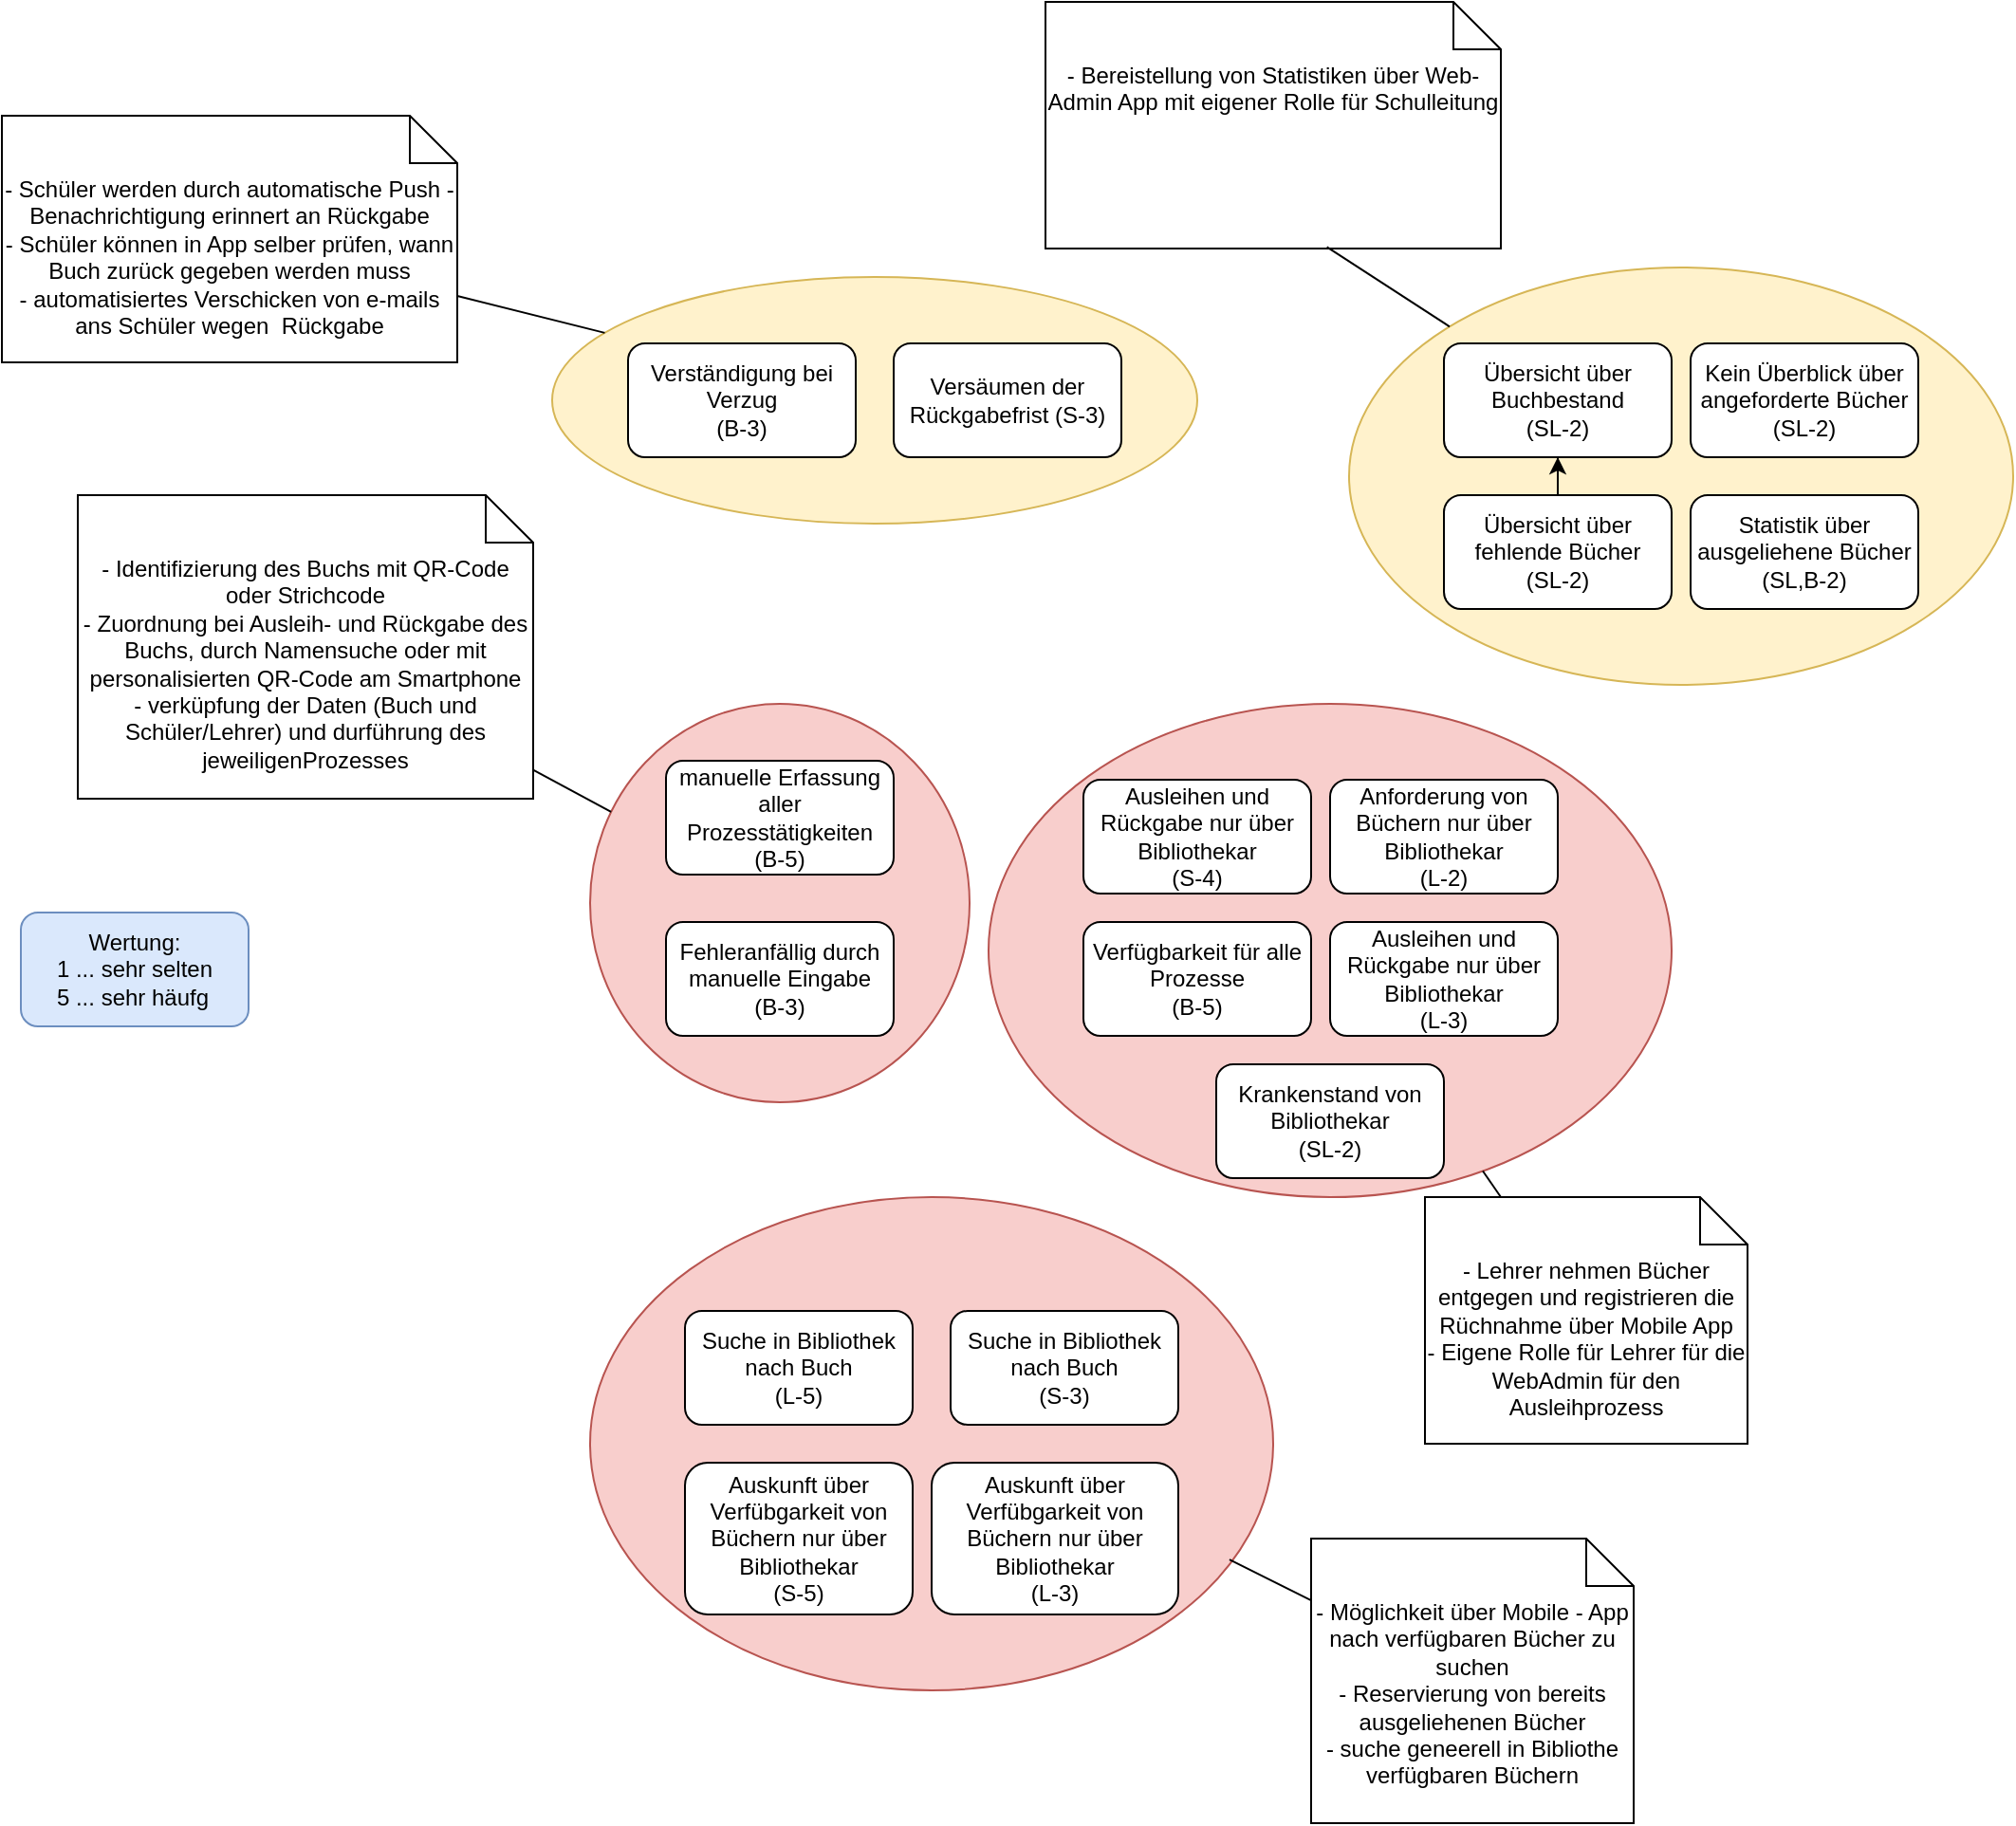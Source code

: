 <mxfile version="22.0.3" type="device">
  <diagram name="Seite-1" id="hycUFZ2RP2JlObqUmxt1">
    <mxGraphModel dx="2594" dy="550" grid="1" gridSize="10" guides="1" tooltips="1" connect="1" arrows="1" fold="1" page="1" pageScale="1" pageWidth="1654" pageHeight="1169" math="0" shadow="0">
      <root>
        <mxCell id="0" />
        <mxCell id="1" parent="0" />
        <mxCell id="KJHJ6bOvuYEJM3--9x6e-22" value="" style="ellipse;whiteSpace=wrap;html=1;fillColor=#f8cecc;strokeColor=#b85450;" parent="1" vertex="1">
          <mxGeometry x="-1060" y="790" width="360" height="260" as="geometry" />
        </mxCell>
        <mxCell id="KJHJ6bOvuYEJM3--9x6e-21" value="" style="ellipse;whiteSpace=wrap;html=1;fillColor=#fff2cc;strokeColor=#d6b656;" parent="1" vertex="1">
          <mxGeometry x="-660" y="300" width="350" height="220" as="geometry" />
        </mxCell>
        <mxCell id="KJHJ6bOvuYEJM3--9x6e-20" value="" style="ellipse;whiteSpace=wrap;html=1;fillColor=#fff2cc;strokeColor=#d6b656;" parent="1" vertex="1">
          <mxGeometry x="-1080" y="305" width="340" height="130" as="geometry" />
        </mxCell>
        <mxCell id="KJHJ6bOvuYEJM3--9x6e-19" value="" style="ellipse;whiteSpace=wrap;html=1;fillColor=#f8cecc;strokeColor=#b85450;" parent="1" vertex="1">
          <mxGeometry x="-850" y="530" width="360" height="260" as="geometry" />
        </mxCell>
        <mxCell id="KJHJ6bOvuYEJM3--9x6e-18" value="" style="ellipse;whiteSpace=wrap;html=1;fillColor=#f8cecc;strokeColor=#b85450;" parent="1" vertex="1">
          <mxGeometry x="-1060" y="530" width="200" height="210" as="geometry" />
        </mxCell>
        <mxCell id="KJHJ6bOvuYEJM3--9x6e-1" value="manuelle Erfassung&lt;br&gt;aller Prozesstätigkeiten&lt;br&gt;(B-5)" style="rounded=1;whiteSpace=wrap;html=1;" parent="1" vertex="1">
          <mxGeometry x="-1020" y="560" width="120" height="60" as="geometry" />
        </mxCell>
        <mxCell id="KJHJ6bOvuYEJM3--9x6e-2" value="Verfügbarkeit für alle Prozesse&lt;br&gt;(B-5)" style="rounded=1;whiteSpace=wrap;html=1;" parent="1" vertex="1">
          <mxGeometry x="-800" y="645" width="120" height="60" as="geometry" />
        </mxCell>
        <mxCell id="KJHJ6bOvuYEJM3--9x6e-3" value="Verständigung bei Verzug&lt;br&gt;(B-3)" style="rounded=1;whiteSpace=wrap;html=1;" parent="1" vertex="1">
          <mxGeometry x="-1040" y="340" width="120" height="60" as="geometry" />
        </mxCell>
        <mxCell id="KJHJ6bOvuYEJM3--9x6e-4" value="Fehleranfällig durch manuelle Eingabe&lt;br&gt;(B-3)" style="rounded=1;whiteSpace=wrap;html=1;" parent="1" vertex="1">
          <mxGeometry x="-1020" y="645" width="120" height="60" as="geometry" />
        </mxCell>
        <mxCell id="KJHJ6bOvuYEJM3--9x6e-5" value="Auskunft über Verfübgarkeit von Büchern nur über Bibliothekar&lt;br&gt;(S-5)" style="rounded=1;whiteSpace=wrap;html=1;" parent="1" vertex="1">
          <mxGeometry x="-1010" y="930" width="120" height="80" as="geometry" />
        </mxCell>
        <mxCell id="KJHJ6bOvuYEJM3--9x6e-6" value="Auskunft über Verfübgarkeit von Büchern nur über Bibliothekar&lt;br&gt;(L-3)" style="rounded=1;whiteSpace=wrap;html=1;" parent="1" vertex="1">
          <mxGeometry x="-880" y="930" width="130" height="80" as="geometry" />
        </mxCell>
        <mxCell id="KJHJ6bOvuYEJM3--9x6e-7" value="Suche in Bibliothek nach Buch&lt;br&gt;(S-3)" style="rounded=1;whiteSpace=wrap;html=1;" parent="1" vertex="1">
          <mxGeometry x="-870" y="850" width="120" height="60" as="geometry" />
        </mxCell>
        <mxCell id="KJHJ6bOvuYEJM3--9x6e-8" value="Ausleihen und Rückgabe nur über Bibliothekar&lt;br&gt;(S-4)" style="rounded=1;whiteSpace=wrap;html=1;" parent="1" vertex="1">
          <mxGeometry x="-800" y="570" width="120" height="60" as="geometry" />
        </mxCell>
        <mxCell id="KJHJ6bOvuYEJM3--9x6e-9" value="Ausleihen und Rückgabe nur über Bibliothekar&lt;br&gt;(L-3)" style="rounded=1;whiteSpace=wrap;html=1;" parent="1" vertex="1">
          <mxGeometry x="-670" y="645" width="120" height="60" as="geometry" />
        </mxCell>
        <mxCell id="KJHJ6bOvuYEJM3--9x6e-10" value="Suche in Bibliothek nach Buch&lt;br&gt;(L-5)" style="rounded=1;whiteSpace=wrap;html=1;" parent="1" vertex="1">
          <mxGeometry x="-1010" y="850" width="120" height="60" as="geometry" />
        </mxCell>
        <mxCell id="KJHJ6bOvuYEJM3--9x6e-11" value="Versäumen der Rückgabefrist (S-3)" style="rounded=1;whiteSpace=wrap;html=1;" parent="1" vertex="1">
          <mxGeometry x="-900" y="340" width="120" height="60" as="geometry" />
        </mxCell>
        <mxCell id="KJHJ6bOvuYEJM3--9x6e-12" value="Anforderung von Büchern nur über Bibliothekar &lt;br&gt;(L-2)" style="rounded=1;whiteSpace=wrap;html=1;" parent="1" vertex="1">
          <mxGeometry x="-670" y="570" width="120" height="60" as="geometry" />
        </mxCell>
        <mxCell id="KJHJ6bOvuYEJM3--9x6e-13" value="Kein Überblick über angeforderte Bücher&lt;br&gt;(SL-2)" style="rounded=1;whiteSpace=wrap;html=1;" parent="1" vertex="1">
          <mxGeometry x="-480" y="340" width="120" height="60" as="geometry" />
        </mxCell>
        <mxCell id="KJHJ6bOvuYEJM3--9x6e-14" value="Krankenstand von Bibliothekar&lt;br&gt;(SL-2)" style="rounded=1;whiteSpace=wrap;html=1;" parent="1" vertex="1">
          <mxGeometry x="-730" y="720" width="120" height="60" as="geometry" />
        </mxCell>
        <mxCell id="KJHJ6bOvuYEJM3--9x6e-15" value="Übersicht über Buchbestand&lt;br&gt;(SL-2)" style="rounded=1;whiteSpace=wrap;html=1;" parent="1" vertex="1">
          <mxGeometry x="-610" y="340" width="120" height="60" as="geometry" />
        </mxCell>
        <mxCell id="iUFjq2BpUZekfAFON1Xv-1" value="" style="edgeStyle=orthogonalEdgeStyle;rounded=0;orthogonalLoop=1;jettySize=auto;html=1;" edge="1" parent="1" source="KJHJ6bOvuYEJM3--9x6e-16" target="KJHJ6bOvuYEJM3--9x6e-15">
          <mxGeometry relative="1" as="geometry" />
        </mxCell>
        <mxCell id="KJHJ6bOvuYEJM3--9x6e-16" value="Übersicht über fehlende Bücher&lt;br&gt;(SL-2)" style="rounded=1;whiteSpace=wrap;html=1;" parent="1" vertex="1">
          <mxGeometry x="-610" y="420" width="120" height="60" as="geometry" />
        </mxCell>
        <mxCell id="KJHJ6bOvuYEJM3--9x6e-17" value="Statistik über ausgeliehene Bücher&lt;br&gt;(SL,B-2)" style="rounded=1;whiteSpace=wrap;html=1;" parent="1" vertex="1">
          <mxGeometry x="-480" y="420" width="120" height="60" as="geometry" />
        </mxCell>
        <mxCell id="KJHJ6bOvuYEJM3--9x6e-23" value="- Lehrer nehmen Bücher entgegen und registrieren die Rüchnahme über Mobile App&lt;br&gt;- Eigene Rolle für Lehrer für die WebAdmin für den Ausleihprozess" style="shape=note2;boundedLbl=1;whiteSpace=wrap;html=1;size=25;verticalAlign=top;align=center;" parent="1" vertex="1">
          <mxGeometry x="-620" y="790" width="170" height="130" as="geometry" />
        </mxCell>
        <mxCell id="KJHJ6bOvuYEJM3--9x6e-25" value="" style="endArrow=none;html=1;rounded=0;" parent="1" source="KJHJ6bOvuYEJM3--9x6e-19" target="KJHJ6bOvuYEJM3--9x6e-23" edge="1">
          <mxGeometry width="50" height="50" relative="1" as="geometry">
            <mxPoint x="-520" y="790" as="sourcePoint" />
            <mxPoint x="-470" y="740" as="targetPoint" />
          </mxGeometry>
        </mxCell>
        <mxCell id="KJHJ6bOvuYEJM3--9x6e-26" value="- Möglichkeit über Mobile - App nach verfügbaren Bücher zu suchen&lt;br&gt;- Reservierung von bereits ausgeliehenen Bücher&lt;br&gt;- suche geneerell in Bibliothe verfügbaren Büchern" style="shape=note2;boundedLbl=1;whiteSpace=wrap;html=1;size=25;verticalAlign=top;align=center;" parent="1" vertex="1">
          <mxGeometry x="-680" y="970" width="170" height="150" as="geometry" />
        </mxCell>
        <mxCell id="KJHJ6bOvuYEJM3--9x6e-27" value="" style="endArrow=none;html=1;rounded=0;entryX=0.936;entryY=0.735;entryDx=0;entryDy=0;entryPerimeter=0;" parent="1" source="KJHJ6bOvuYEJM3--9x6e-26" target="KJHJ6bOvuYEJM3--9x6e-22" edge="1">
          <mxGeometry width="50" height="50" relative="1" as="geometry">
            <mxPoint x="-890" y="1120" as="sourcePoint" />
            <mxPoint x="-840" y="1070" as="targetPoint" />
          </mxGeometry>
        </mxCell>
        <mxCell id="KJHJ6bOvuYEJM3--9x6e-28" value="- Identifizierung des Buchs mit QR-Code oder Strichcode&lt;br&gt;- Zuordnung bei Ausleih- und Rückgabe des Buchs, durch Namensuche oder mit personalisierten QR-Code am Smartphone&lt;br&gt;- verküpfung der Daten (Buch und Schüler/Lehrer) und durführung des jeweiligenProzesses" style="shape=note2;boundedLbl=1;whiteSpace=wrap;html=1;size=25;verticalAlign=top;align=center;" parent="1" vertex="1">
          <mxGeometry x="-1330" y="420" width="240" height="160" as="geometry" />
        </mxCell>
        <mxCell id="KJHJ6bOvuYEJM3--9x6e-29" value="" style="endArrow=none;html=1;rounded=0;" parent="1" source="KJHJ6bOvuYEJM3--9x6e-28" target="KJHJ6bOvuYEJM3--9x6e-18" edge="1">
          <mxGeometry width="50" height="50" relative="1" as="geometry">
            <mxPoint x="-950" y="490" as="sourcePoint" />
            <mxPoint x="-900" y="440" as="targetPoint" />
          </mxGeometry>
        </mxCell>
        <mxCell id="KJHJ6bOvuYEJM3--9x6e-30" value="- Schüler werden durch automatische Push - Benachrichtigung erinnert an Rückgabe&lt;br&gt;- Schüler können in App selber prüfen, wann Buch zurück gegeben werden muss&lt;br&gt;- automatisiertes Verschicken von e-mails ans Schüler wegen&amp;nbsp; Rückgabe" style="shape=note2;boundedLbl=1;whiteSpace=wrap;html=1;size=25;verticalAlign=top;align=center;" parent="1" vertex="1">
          <mxGeometry x="-1370" y="220" width="240" height="130" as="geometry" />
        </mxCell>
        <mxCell id="KJHJ6bOvuYEJM3--9x6e-31" value="" style="endArrow=none;html=1;rounded=0;" parent="1" source="KJHJ6bOvuYEJM3--9x6e-20" target="KJHJ6bOvuYEJM3--9x6e-30" edge="1">
          <mxGeometry width="50" height="50" relative="1" as="geometry">
            <mxPoint x="-1160" y="410" as="sourcePoint" />
            <mxPoint x="-1110" y="360" as="targetPoint" />
          </mxGeometry>
        </mxCell>
        <mxCell id="KJHJ6bOvuYEJM3--9x6e-32" value="- Bereistellung von Statistiken über Web-Admin App mit eigener Rolle für Schulleitung" style="shape=note2;boundedLbl=1;whiteSpace=wrap;html=1;size=25;verticalAlign=top;align=center;" parent="1" vertex="1">
          <mxGeometry x="-820" y="160" width="240" height="130" as="geometry" />
        </mxCell>
        <mxCell id="KJHJ6bOvuYEJM3--9x6e-33" value="" style="endArrow=none;html=1;rounded=0;entryX=0.618;entryY=0.994;entryDx=0;entryDy=0;entryPerimeter=0;" parent="1" source="KJHJ6bOvuYEJM3--9x6e-21" target="KJHJ6bOvuYEJM3--9x6e-32" edge="1">
          <mxGeometry width="50" height="50" relative="1" as="geometry">
            <mxPoint x="-700" y="370" as="sourcePoint" />
            <mxPoint x="-650" y="320" as="targetPoint" />
          </mxGeometry>
        </mxCell>
        <mxCell id="iUFjq2BpUZekfAFON1Xv-2" value="Wertung:&lt;br&gt;1 ... sehr selten&lt;br&gt;&lt;div style=&quot;text-align: left;&quot;&gt;&lt;span style=&quot;background-color: initial;&quot;&gt;5 ... sehr häufg&lt;/span&gt;&lt;/div&gt;" style="rounded=1;whiteSpace=wrap;html=1;fillColor=#dae8fc;strokeColor=#6c8ebf;" vertex="1" parent="1">
          <mxGeometry x="-1360" y="640" width="120" height="60" as="geometry" />
        </mxCell>
      </root>
    </mxGraphModel>
  </diagram>
</mxfile>

